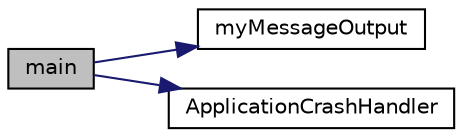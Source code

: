 digraph "main"
{
  edge [fontname="Helvetica",fontsize="10",labelfontname="Helvetica",labelfontsize="10"];
  node [fontname="Helvetica",fontsize="10",shape=record];
  rankdir="LR";
  Node3 [label="main",height=0.2,width=0.4,color="black", fillcolor="grey75", style="filled", fontcolor="black"];
  Node3 -> Node4 [color="midnightblue",fontsize="10",style="solid"];
  Node4 [label="myMessageOutput",height=0.2,width=0.4,color="black", fillcolor="white", style="filled",URL="$main_8cpp.html#a0c89947a98e84f4423c0b19b443f5d46"];
  Node3 -> Node5 [color="midnightblue",fontsize="10",style="solid"];
  Node5 [label="ApplicationCrashHandler",height=0.2,width=0.4,color="black", fillcolor="white", style="filled",URL="$main_8cpp.html#a8e6d384caf9c01d383b63efc6f5eddbc"];
}
